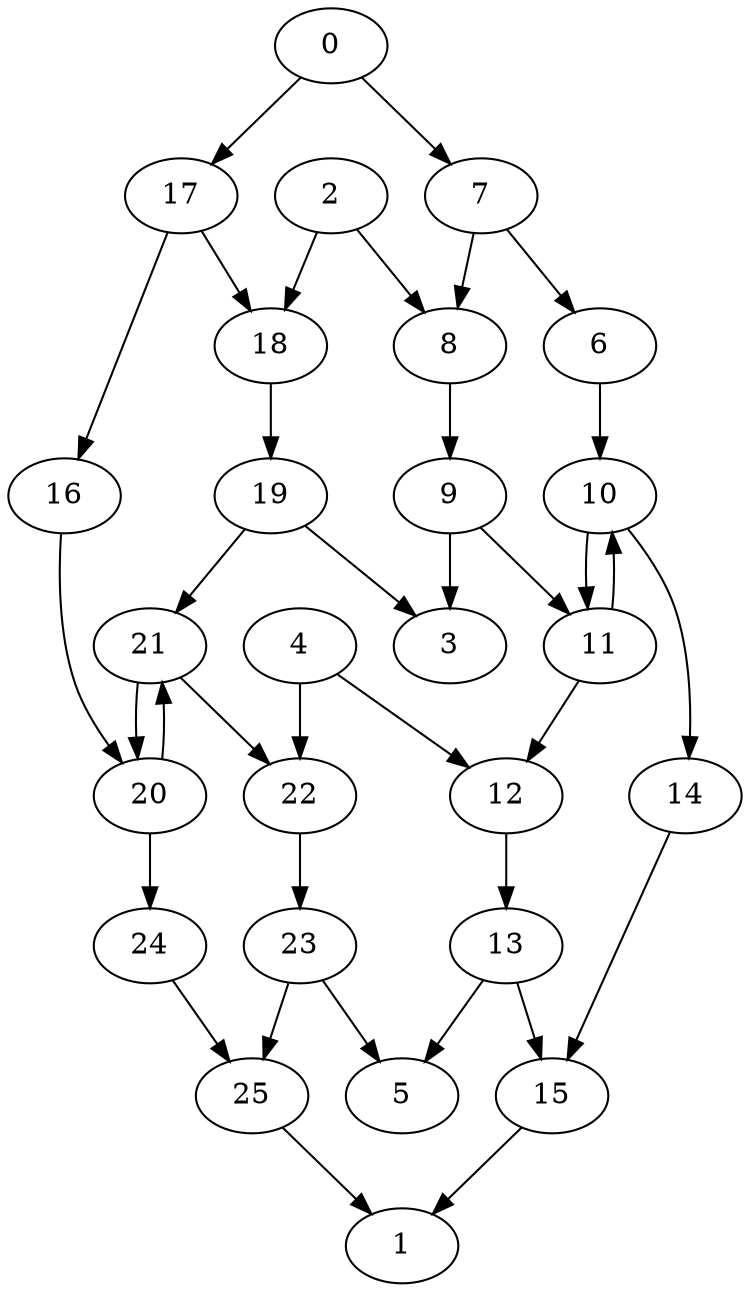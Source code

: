 digraph G {
25 -> 1
24 -> 25
23 -> 5
23 -> 25
22 -> 23
4 -> 22
21 -> 20
21 -> 22
20 -> 24
20 -> 21
19 -> 3
19 -> 21
18 -> 19
2 -> 18
17 -> 16
17 -> 18
16 -> 20
0 -> 17
15 -> 1
14 -> 15
13 -> 5
13 -> 15
12 -> 13
4 -> 12
11 -> 10
11 -> 12
10 -> 14
10 -> 11
9 -> 3
9 -> 11
8 -> 9
2 -> 8
7 -> 6
7 -> 8
6 -> 10
0 -> 7
}
